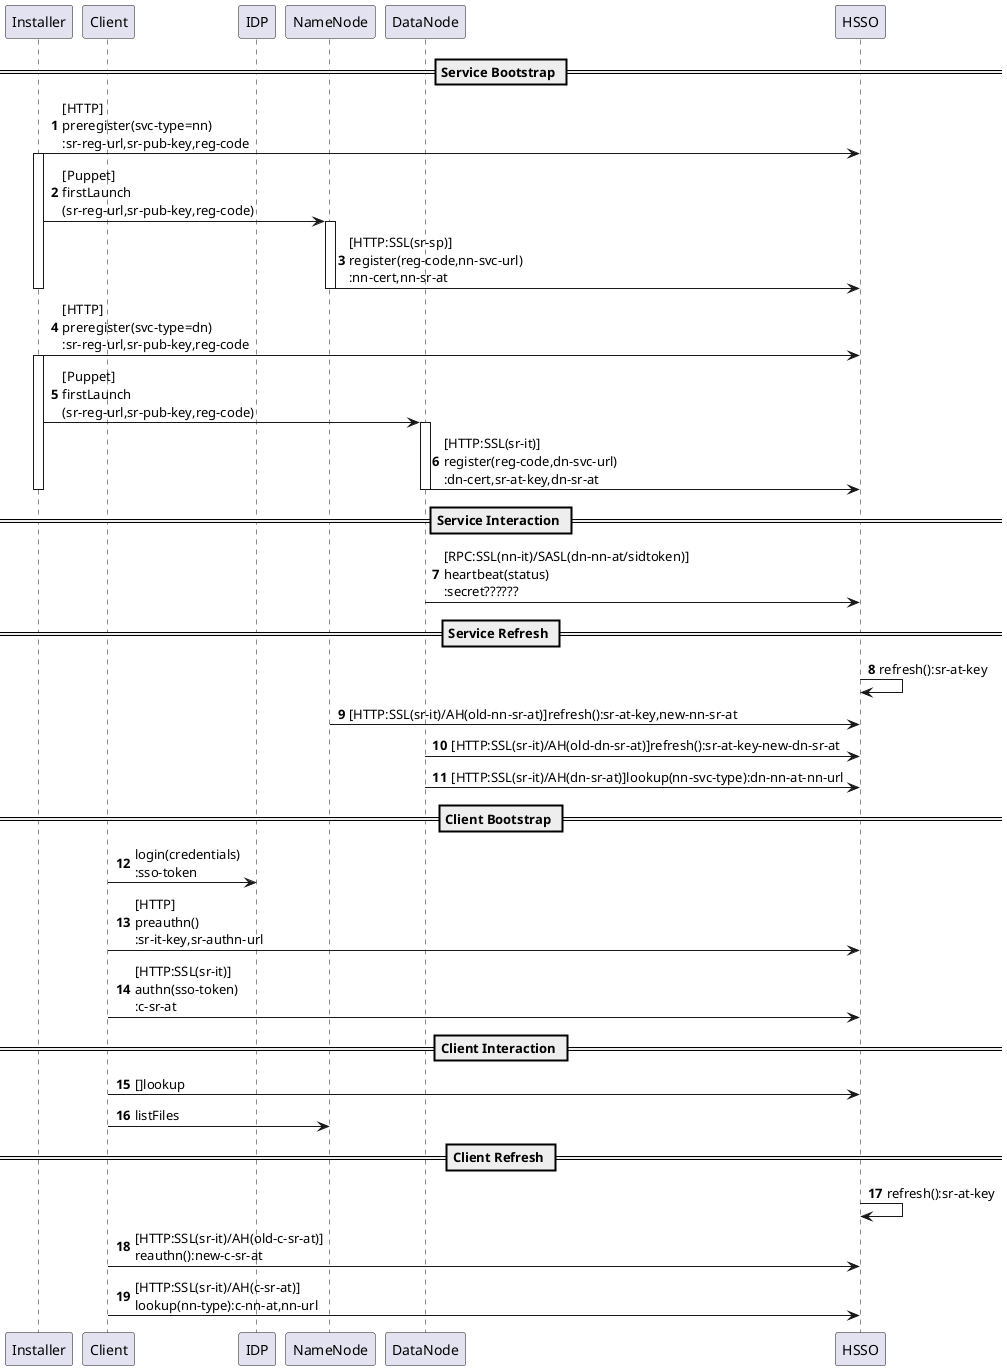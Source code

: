 @startuml
autonumber

participant Installer as I
participant Client as C
participant IDP as IDP
participant NameNode as NN
participant DataNode as DN
participant HSSO as SR

== Service Bootstrap ==

I->SR: [HTTP]\npreregister(svc-type=nn)\n:sr-reg-url,sr-pub-key,reg-code
  activate I
  I->NN: [Puppet]\nfirstLaunch\n(sr-reg-url,sr-pub-key,reg-code)
    activate NN
    NN->SR: [HTTP:SSL(sr-sp)]\nregister(reg-code,nn-svc-url)\n:nn-cert,nn-sr-at
    deactivate NN
  deactivate I

I->SR: [HTTP]\npreregister(svc-type=dn)\n:sr-reg-url,sr-pub-key,reg-code
  activate I
  I->DN: [Puppet]\nfirstLaunch\n(sr-reg-url,sr-pub-key,reg-code)
    activate DN
    DN->SR: [HTTP:SSL(sr-it)]\nregister(reg-code,dn-svc-url)\n:dn-cert,sr-at-key,dn-sr-at
    deactivate DN
  deactivate I

== Service Interaction ==

'DN->SR:[HTTP:SSL(sr-it)/AH(dn-sr-at)]\nlookup(nn-svc-type):dn-nn-at-nn-url
DN->SR: [RPC:SSL(nn-it)/SASL(dn-nn-at/sidtoken)]\nheartbeat(status)\n:secret??????

== Service Refresh ==

SR->SR: refresh():sr-at-key
NN->SR: [HTTP:SSL(sr-it)/AH(old-nn-sr-at)]refresh():sr-at-key,new-nn-sr-at
DN->SR: [HTTP:SSL(sr-it)/AH(old-dn-sr-at)]refresh():sr-at-key-new-dn-sr-at
DN->SR: [HTTP:SSL(sr-it)/AH(dn-sr-at)]lookup(nn-svc-type):dn-nn-at-nn-url

== Client Bootstrap ==

C->IDP: login(credentials)\n:sso-token
C->SR: [HTTP]\npreauthn()\n:sr-it-key,sr-authn-url
C->SR: [HTTP:SSL(sr-it)]\nauthn(sso-token)\n:c-sr-at

== Client Interaction ==

C->SR: []lookup
C->NN: listFiles

== Client Refresh ==

SR->SR: refresh():sr-at-key
C->SR: [HTTP:SSL(sr-it)/AH(old-c-sr-at)]\nreauthn():new-c-sr-at
C->SR: [HTTP:SSL(sr-it)/AH(c-sr-at)]\nlookup(nn-type):c-nn-at,nn-url

@enduml